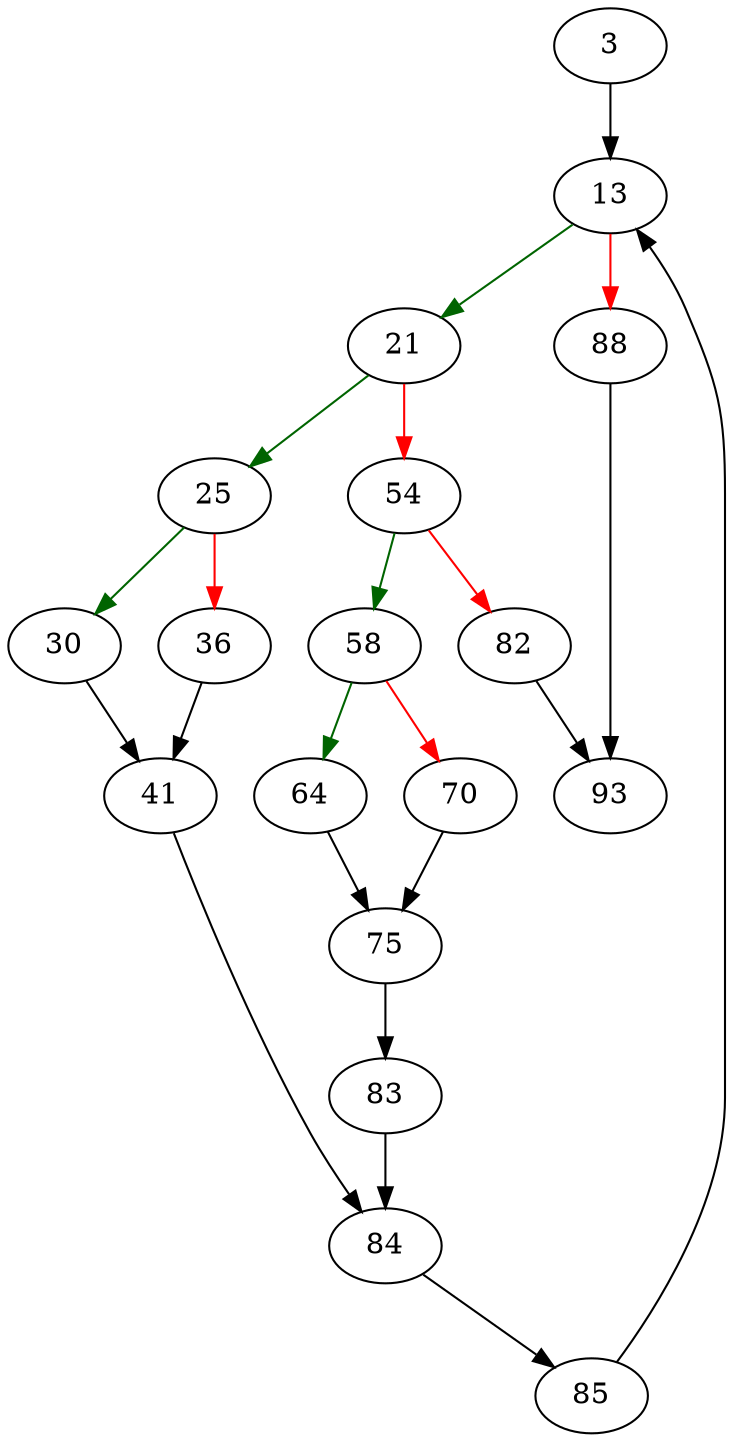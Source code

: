 strict digraph "sqlite3VdbeMultiLoad" {
	// Node definitions.
	3 [entry=true];
	13;
	21;
	88;
	25;
	54;
	30;
	36;
	41;
	84;
	58;
	82;
	64;
	70;
	75;
	83;
	93;
	85;

	// Edge definitions.
	3 -> 13;
	13 -> 21 [
		color=darkgreen
		cond=true
	];
	13 -> 88 [
		color=red
		cond=false
	];
	21 -> 25 [
		color=darkgreen
		cond=true
	];
	21 -> 54 [
		color=red
		cond=false
	];
	88 -> 93;
	25 -> 30 [
		color=darkgreen
		cond=true
	];
	25 -> 36 [
		color=red
		cond=false
	];
	54 -> 58 [
		color=darkgreen
		cond=true
	];
	54 -> 82 [
		color=red
		cond=false
	];
	30 -> 41;
	36 -> 41;
	41 -> 84;
	84 -> 85;
	58 -> 64 [
		color=darkgreen
		cond=true
	];
	58 -> 70 [
		color=red
		cond=false
	];
	82 -> 93;
	64 -> 75;
	70 -> 75;
	75 -> 83;
	83 -> 84;
	85 -> 13;
}